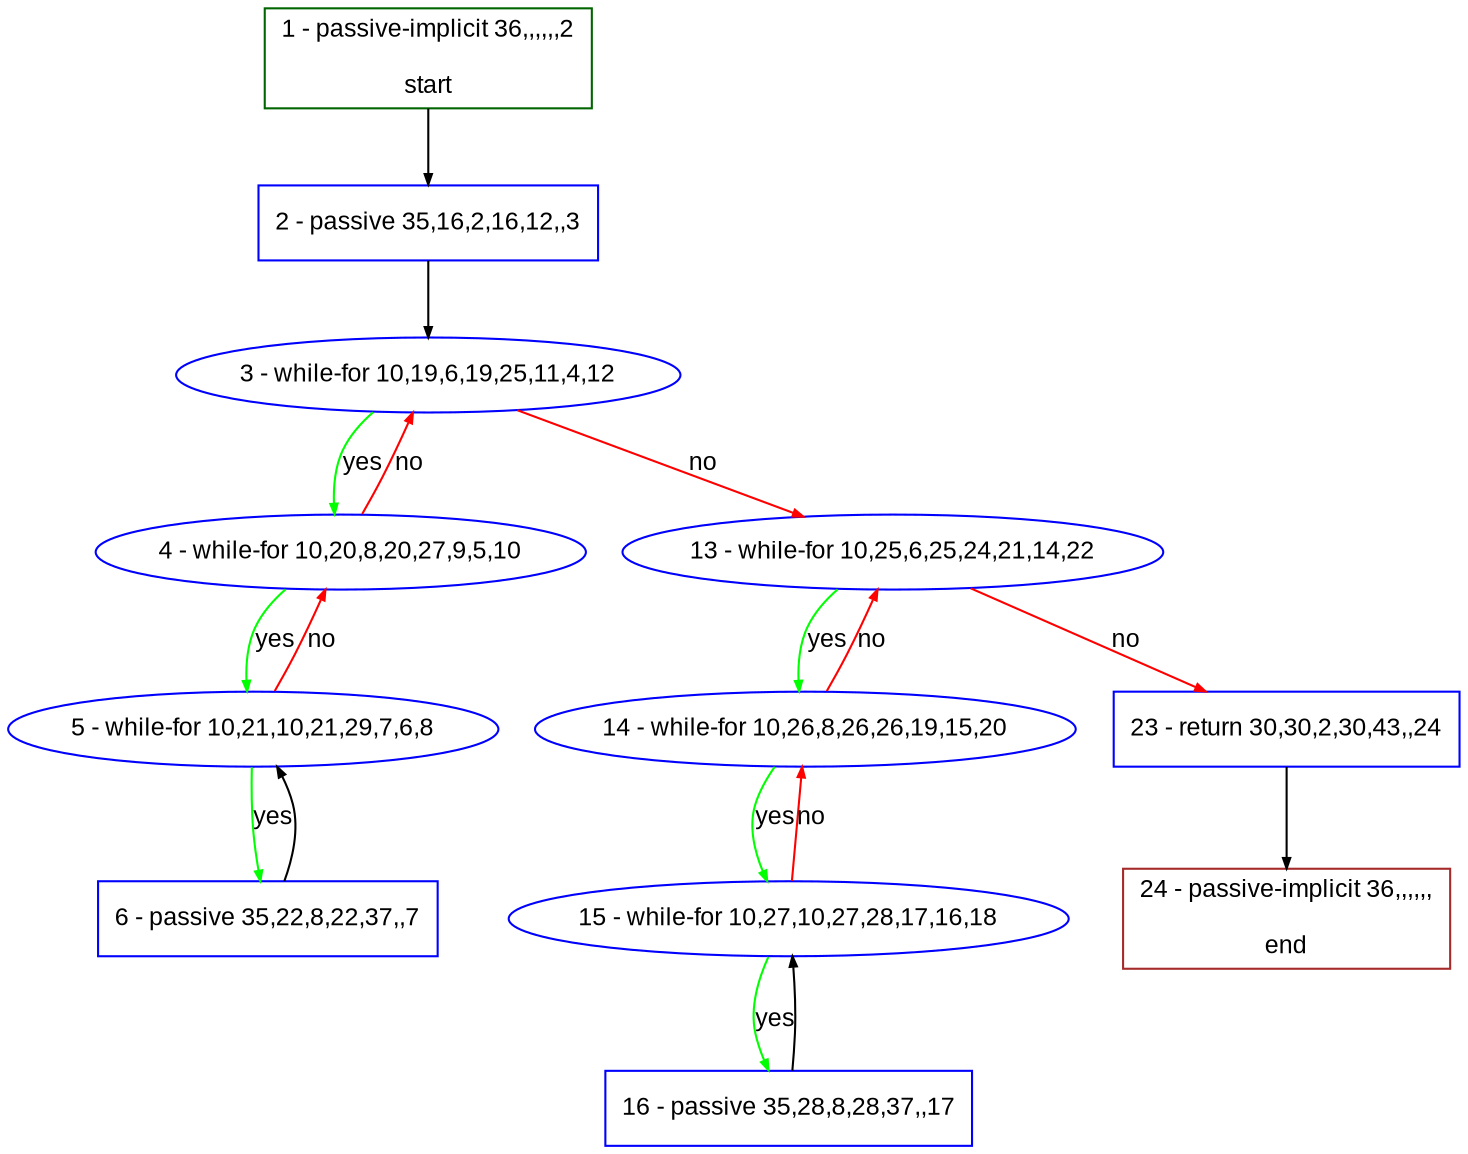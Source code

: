digraph "" {
  graph [bgcolor="white", fillcolor="#FFFFCC", pack="true", packmode="clust", fontname="Arial", label="", fontsize="12", compound="true", style="rounded,filled"];
  node [node_initialized="no", fillcolor="white", fontname="Arial", label="", color="grey", fontsize="12", fixedsize="false", compound="true", shape="rectangle", style="filled"];
  edge [arrowtail="none", lhead="", fontcolor="black", fontname="Arial", label="", color="black", fontsize="12", arrowhead="normal", arrowsize="0.5", compound="true", ltail="", dir="forward"];
  __N1 [fillcolor="#ffffff", label="2 - passive 35,16,2,16,12,,3", color="#0000ff", shape="box", style="filled"];
  __N2 [fillcolor="#ffffff", label="1 - passive-implicit 36,,,,,,2\n\nstart", color="#006400", shape="box", style="filled"];
  __N3 [fillcolor="#ffffff", label="3 - while-for 10,19,6,19,25,11,4,12", color="#0000ff", shape="oval", style="filled"];
  __N4 [fillcolor="#ffffff", label="4 - while-for 10,20,8,20,27,9,5,10", color="#0000ff", shape="oval", style="filled"];
  __N5 [fillcolor="#ffffff", label="13 - while-for 10,25,6,25,24,21,14,22", color="#0000ff", shape="oval", style="filled"];
  __N6 [fillcolor="#ffffff", label="5 - while-for 10,21,10,21,29,7,6,8", color="#0000ff", shape="oval", style="filled"];
  __N7 [fillcolor="#ffffff", label="6 - passive 35,22,8,22,37,,7", color="#0000ff", shape="box", style="filled"];
  __N8 [fillcolor="#ffffff", label="14 - while-for 10,26,8,26,26,19,15,20", color="#0000ff", shape="oval", style="filled"];
  __N9 [fillcolor="#ffffff", label="23 - return 30,30,2,30,43,,24", color="#0000ff", shape="box", style="filled"];
  __N10 [fillcolor="#ffffff", label="15 - while-for 10,27,10,27,28,17,16,18", color="#0000ff", shape="oval", style="filled"];
  __N11 [fillcolor="#ffffff", label="16 - passive 35,28,8,28,37,,17", color="#0000ff", shape="box", style="filled"];
  __N12 [fillcolor="#ffffff", label="24 - passive-implicit 36,,,,,,\n\nend", color="#a52a2a", shape="box", style="filled"];
  __N2 -> __N1 [arrowtail="none", color="#000000", label="", arrowhead="normal", dir="forward"];
  __N1 -> __N3 [arrowtail="none", color="#000000", label="", arrowhead="normal", dir="forward"];
  __N3 -> __N4 [arrowtail="none", color="#00ff00", label="yes", arrowhead="normal", dir="forward"];
  __N4 -> __N3 [arrowtail="none", color="#ff0000", label="no", arrowhead="normal", dir="forward"];
  __N3 -> __N5 [arrowtail="none", color="#ff0000", label="no", arrowhead="normal", dir="forward"];
  __N4 -> __N6 [arrowtail="none", color="#00ff00", label="yes", arrowhead="normal", dir="forward"];
  __N6 -> __N4 [arrowtail="none", color="#ff0000", label="no", arrowhead="normal", dir="forward"];
  __N6 -> __N7 [arrowtail="none", color="#00ff00", label="yes", arrowhead="normal", dir="forward"];
  __N7 -> __N6 [arrowtail="none", color="#000000", label="", arrowhead="normal", dir="forward"];
  __N5 -> __N8 [arrowtail="none", color="#00ff00", label="yes", arrowhead="normal", dir="forward"];
  __N8 -> __N5 [arrowtail="none", color="#ff0000", label="no", arrowhead="normal", dir="forward"];
  __N5 -> __N9 [arrowtail="none", color="#ff0000", label="no", arrowhead="normal", dir="forward"];
  __N8 -> __N10 [arrowtail="none", color="#00ff00", label="yes", arrowhead="normal", dir="forward"];
  __N10 -> __N8 [arrowtail="none", color="#ff0000", label="no", arrowhead="normal", dir="forward"];
  __N10 -> __N11 [arrowtail="none", color="#00ff00", label="yes", arrowhead="normal", dir="forward"];
  __N11 -> __N10 [arrowtail="none", color="#000000", label="", arrowhead="normal", dir="forward"];
  __N9 -> __N12 [arrowtail="none", color="#000000", label="", arrowhead="normal", dir="forward"];
}
